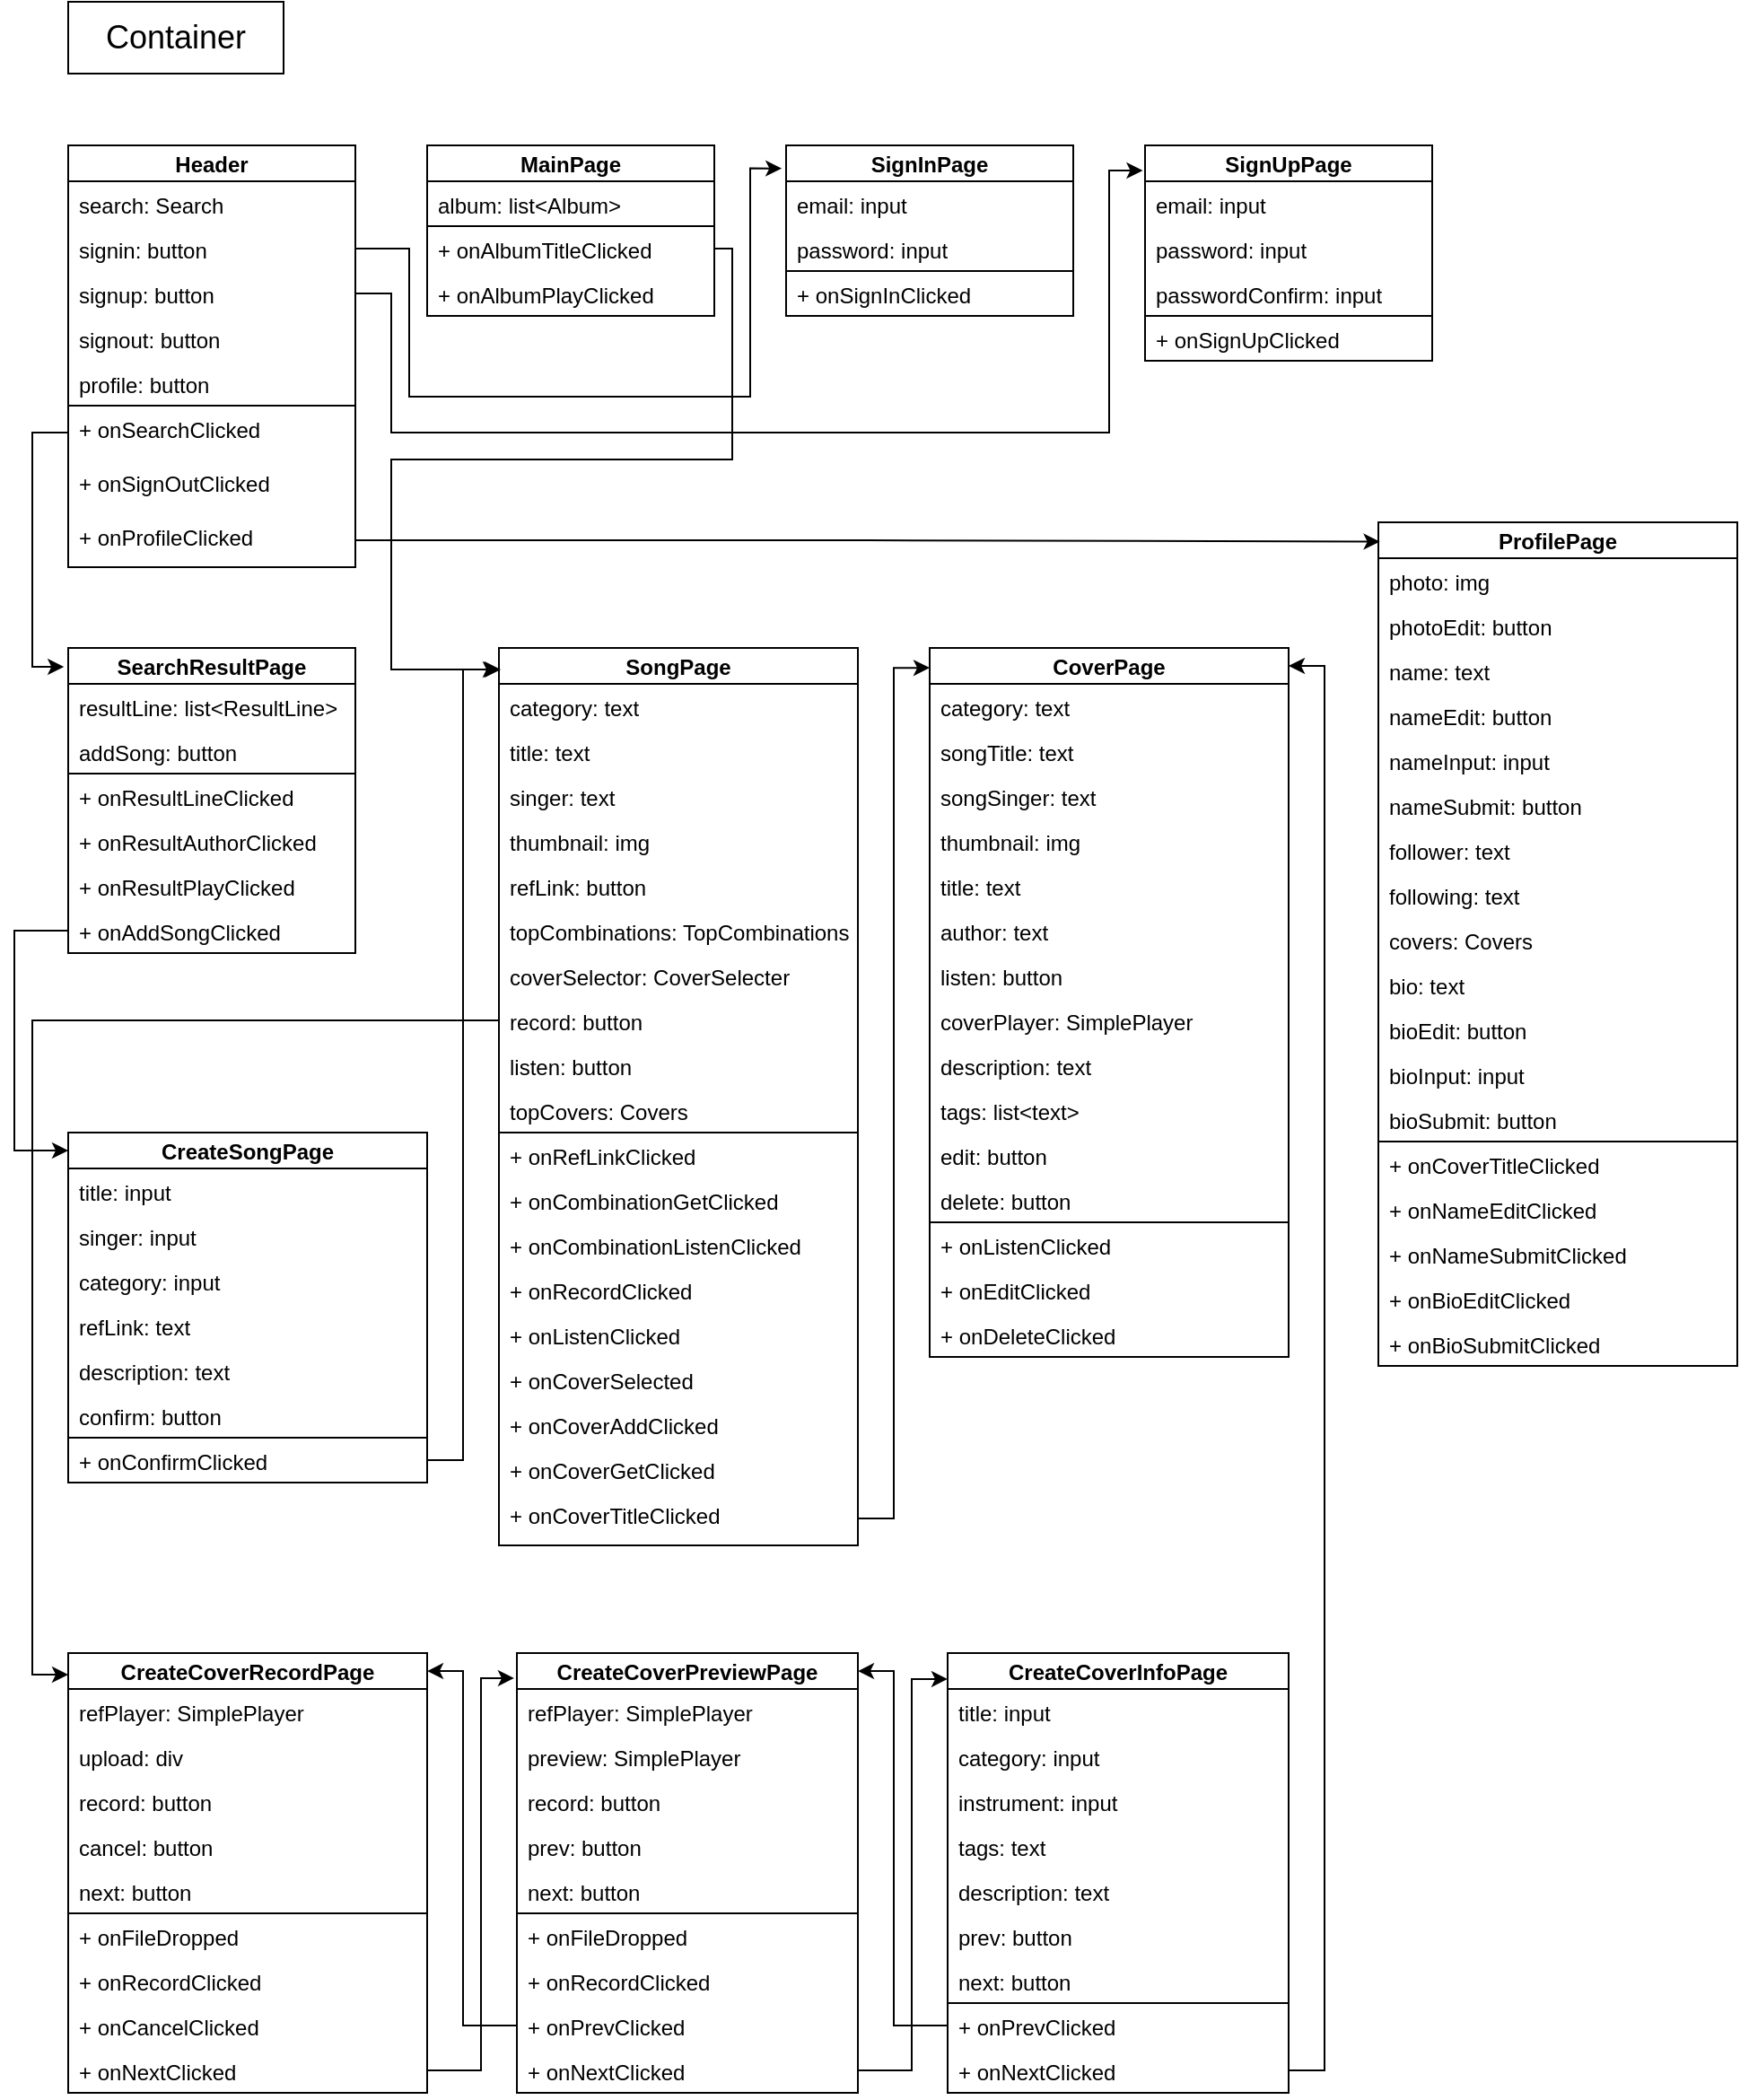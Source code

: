 <mxfile>
    <diagram id="yxfAynj5KHn1HwAmodsz" name="Page-1">
        <mxGraphModel dx="2092" dy="790" grid="1" gridSize="10" guides="1" tooltips="1" connect="1" arrows="1" fold="1" page="1" pageScale="1" pageWidth="827" pageHeight="1169" math="0" shadow="0">
            <root>
                <mxCell id="0"/>
                <mxCell id="1" parent="0"/>
                <mxCell id="2" value="&lt;font style=&quot;font-size: 18px&quot;&gt;Container&lt;/font&gt;" style="whiteSpace=wrap;html=1;" parent="1" vertex="1">
                    <mxGeometry x="-1040" y="40" width="120" height="40" as="geometry"/>
                </mxCell>
                <mxCell id="51" value="MainPage" style="swimlane;startSize=20;" parent="1" vertex="1">
                    <mxGeometry x="-840" y="120" width="160" height="95" as="geometry">
                        <mxRectangle x="-800" y="120" width="130" height="23" as="alternateBounds"/>
                    </mxGeometry>
                </mxCell>
                <mxCell id="52" value="" style="swimlane;fontStyle=0;childLayout=stackLayout;horizontal=1;startSize=0;horizontalStack=0;resizeParent=1;resizeParentMax=0;resizeLast=0;collapsible=1;marginBottom=0;" parent="51" vertex="1">
                    <mxGeometry y="20" width="160" height="25" as="geometry">
                        <mxRectangle y="20" width="40" height="26" as="alternateBounds"/>
                    </mxGeometry>
                </mxCell>
                <mxCell id="57" value="album: list&lt;Album&gt;" style="text;strokeColor=none;fillColor=none;align=left;verticalAlign=top;spacingLeft=4;spacingRight=4;overflow=hidden;rotatable=0;points=[[0,0.5],[1,0.5]];portConstraint=eastwest;" parent="52" vertex="1">
                    <mxGeometry width="160" height="25" as="geometry"/>
                </mxCell>
                <mxCell id="62" value="" style="swimlane;fontStyle=0;childLayout=stackLayout;horizontal=1;startSize=0;horizontalStack=0;resizeParent=1;resizeParentMax=0;resizeLast=0;collapsible=1;marginBottom=0;" parent="51" vertex="1">
                    <mxGeometry y="45" width="160" height="50" as="geometry">
                        <mxRectangle y="20" width="40" height="26" as="alternateBounds"/>
                    </mxGeometry>
                </mxCell>
                <mxCell id="64" value="+ onAlbumTitleClicked" style="text;strokeColor=none;fillColor=none;align=left;verticalAlign=top;spacingLeft=4;spacingRight=4;overflow=hidden;rotatable=0;points=[[0,0.5],[1,0.5]];portConstraint=eastwest;" parent="62" vertex="1">
                    <mxGeometry width="160" height="25" as="geometry"/>
                </mxCell>
                <mxCell id="136" value="+ onAlbumPlayClicked" style="text;strokeColor=none;fillColor=none;align=left;verticalAlign=top;spacingLeft=4;spacingRight=4;overflow=hidden;rotatable=0;points=[[0,0.5],[1,0.5]];portConstraint=eastwest;" parent="62" vertex="1">
                    <mxGeometry y="25" width="160" height="25" as="geometry"/>
                </mxCell>
                <mxCell id="69" value="SearchResultPage" style="swimlane;startSize=20;" parent="1" vertex="1">
                    <mxGeometry x="-1040" y="400" width="160" height="170" as="geometry">
                        <mxRectangle x="-800" y="120" width="130" height="23" as="alternateBounds"/>
                    </mxGeometry>
                </mxCell>
                <mxCell id="70" value="" style="swimlane;fontStyle=0;childLayout=stackLayout;horizontal=1;startSize=0;horizontalStack=0;resizeParent=1;resizeParentMax=0;resizeLast=0;collapsible=1;marginBottom=0;" parent="69" vertex="1">
                    <mxGeometry y="20" width="160" height="50" as="geometry">
                        <mxRectangle y="20" width="40" height="26" as="alternateBounds"/>
                    </mxGeometry>
                </mxCell>
                <mxCell id="71" value="resultLine: list&lt;ResultLine&gt;" style="text;strokeColor=none;fillColor=none;align=left;verticalAlign=top;spacingLeft=4;spacingRight=4;overflow=hidden;rotatable=0;points=[[0,0.5],[1,0.5]];portConstraint=eastwest;" parent="70" vertex="1">
                    <mxGeometry width="160" height="25" as="geometry"/>
                </mxCell>
                <mxCell id="72" value="addSong: button" style="text;strokeColor=none;fillColor=none;align=left;verticalAlign=top;spacingLeft=4;spacingRight=4;overflow=hidden;rotatable=0;points=[[0,0.5],[1,0.5]];portConstraint=eastwest;" parent="70" vertex="1">
                    <mxGeometry y="25" width="160" height="25" as="geometry"/>
                </mxCell>
                <mxCell id="75" value="" style="swimlane;fontStyle=0;childLayout=stackLayout;horizontal=1;startSize=0;horizontalStack=0;resizeParent=1;resizeParentMax=0;resizeLast=0;collapsible=1;marginBottom=0;" parent="69" vertex="1">
                    <mxGeometry y="70" width="160" height="100" as="geometry">
                        <mxRectangle y="20" width="40" height="26" as="alternateBounds"/>
                    </mxGeometry>
                </mxCell>
                <mxCell id="76" value="+ onResultLineClicked" style="text;strokeColor=none;fillColor=none;align=left;verticalAlign=top;spacingLeft=4;spacingRight=4;overflow=hidden;rotatable=0;points=[[0,0.5],[1,0.5]];portConstraint=eastwest;" parent="75" vertex="1">
                    <mxGeometry width="160" height="25" as="geometry"/>
                </mxCell>
                <mxCell id="77" value="+ onResultAuthorClicked" style="text;strokeColor=none;fillColor=none;align=left;verticalAlign=top;spacingLeft=4;spacingRight=4;overflow=hidden;rotatable=0;points=[[0,0.5],[1,0.5]];portConstraint=eastwest;" parent="75" vertex="1">
                    <mxGeometry y="25" width="160" height="25" as="geometry"/>
                </mxCell>
                <mxCell id="98" value="+ onResultPlayClicked" style="text;strokeColor=none;fillColor=none;align=left;verticalAlign=top;spacingLeft=4;spacingRight=4;overflow=hidden;rotatable=0;points=[[0,0.5],[1,0.5]];portConstraint=eastwest;" parent="75" vertex="1">
                    <mxGeometry y="50" width="160" height="25" as="geometry"/>
                </mxCell>
                <mxCell id="99" value="+ onAddSongClicked" style="text;strokeColor=none;fillColor=none;align=left;verticalAlign=top;spacingLeft=4;spacingRight=4;overflow=hidden;rotatable=0;points=[[0,0.5],[1,0.5]];portConstraint=eastwest;" parent="75" vertex="1">
                    <mxGeometry y="75" width="160" height="25" as="geometry"/>
                </mxCell>
                <mxCell id="103" value="SignInPage" style="swimlane;startSize=20;" parent="1" vertex="1">
                    <mxGeometry x="-640" y="120" width="160" height="95" as="geometry">
                        <mxRectangle x="-800" y="120" width="130" height="23" as="alternateBounds"/>
                    </mxGeometry>
                </mxCell>
                <mxCell id="104" value="" style="swimlane;fontStyle=0;childLayout=stackLayout;horizontal=1;startSize=0;horizontalStack=0;resizeParent=1;resizeParentMax=0;resizeLast=0;collapsible=1;marginBottom=0;" parent="103" vertex="1">
                    <mxGeometry y="20" width="160" height="50" as="geometry">
                        <mxRectangle y="20" width="40" height="26" as="alternateBounds"/>
                    </mxGeometry>
                </mxCell>
                <mxCell id="105" value="email: input" style="text;strokeColor=none;fillColor=none;align=left;verticalAlign=top;spacingLeft=4;spacingRight=4;overflow=hidden;rotatable=0;points=[[0,0.5],[1,0.5]];portConstraint=eastwest;" parent="104" vertex="1">
                    <mxGeometry width="160" height="25" as="geometry"/>
                </mxCell>
                <mxCell id="106" value="password: input" style="text;strokeColor=none;fillColor=none;align=left;verticalAlign=top;spacingLeft=4;spacingRight=4;overflow=hidden;rotatable=0;points=[[0,0.5],[1,0.5]];portConstraint=eastwest;" parent="104" vertex="1">
                    <mxGeometry y="25" width="160" height="25" as="geometry"/>
                </mxCell>
                <mxCell id="109" value="" style="swimlane;fontStyle=0;childLayout=stackLayout;horizontal=1;startSize=0;horizontalStack=0;resizeParent=1;resizeParentMax=0;resizeLast=0;collapsible=1;marginBottom=0;" parent="103" vertex="1">
                    <mxGeometry y="70" width="160" height="25" as="geometry">
                        <mxRectangle y="20" width="40" height="26" as="alternateBounds"/>
                    </mxGeometry>
                </mxCell>
                <mxCell id="110" value="+ onSignInClicked" style="text;strokeColor=none;fillColor=none;align=left;verticalAlign=top;spacingLeft=4;spacingRight=4;overflow=hidden;rotatable=0;points=[[0,0.5],[1,0.5]];portConstraint=eastwest;" parent="109" vertex="1">
                    <mxGeometry width="160" height="25" as="geometry"/>
                </mxCell>
                <mxCell id="113" value="SignUpPage" style="swimlane;startSize=20;" parent="1" vertex="1">
                    <mxGeometry x="-440" y="120" width="160" height="120" as="geometry">
                        <mxRectangle x="-800" y="120" width="130" height="23" as="alternateBounds"/>
                    </mxGeometry>
                </mxCell>
                <mxCell id="114" value="" style="swimlane;fontStyle=0;childLayout=stackLayout;horizontal=1;startSize=0;horizontalStack=0;resizeParent=1;resizeParentMax=0;resizeLast=0;collapsible=1;marginBottom=0;" parent="113" vertex="1">
                    <mxGeometry y="20" width="160" height="75" as="geometry">
                        <mxRectangle y="20" width="40" height="26" as="alternateBounds"/>
                    </mxGeometry>
                </mxCell>
                <mxCell id="115" value="email: input" style="text;strokeColor=none;fillColor=none;align=left;verticalAlign=top;spacingLeft=4;spacingRight=4;overflow=hidden;rotatable=0;points=[[0,0.5],[1,0.5]];portConstraint=eastwest;" parent="114" vertex="1">
                    <mxGeometry width="160" height="25" as="geometry"/>
                </mxCell>
                <mxCell id="116" value="password: input" style="text;strokeColor=none;fillColor=none;align=left;verticalAlign=top;spacingLeft=4;spacingRight=4;overflow=hidden;rotatable=0;points=[[0,0.5],[1,0.5]];portConstraint=eastwest;" parent="114" vertex="1">
                    <mxGeometry y="25" width="160" height="25" as="geometry"/>
                </mxCell>
                <mxCell id="126" value="passwordConfirm: input" style="text;strokeColor=none;fillColor=none;align=left;verticalAlign=top;spacingLeft=4;spacingRight=4;overflow=hidden;rotatable=0;points=[[0,0.5],[1,0.5]];portConstraint=eastwest;" parent="114" vertex="1">
                    <mxGeometry y="50" width="160" height="25" as="geometry"/>
                </mxCell>
                <mxCell id="117" value="" style="swimlane;fontStyle=0;childLayout=stackLayout;horizontal=1;startSize=0;horizontalStack=0;resizeParent=1;resizeParentMax=0;resizeLast=0;collapsible=1;marginBottom=0;" parent="113" vertex="1">
                    <mxGeometry y="95" width="160" height="25" as="geometry">
                        <mxRectangle y="20" width="40" height="26" as="alternateBounds"/>
                    </mxGeometry>
                </mxCell>
                <mxCell id="118" value="+ onSignUpClicked" style="text;strokeColor=none;fillColor=none;align=left;verticalAlign=top;spacingLeft=4;spacingRight=4;overflow=hidden;rotatable=0;points=[[0,0.5],[1,0.5]];portConstraint=eastwest;" parent="117" vertex="1">
                    <mxGeometry width="160" height="25" as="geometry"/>
                </mxCell>
                <mxCell id="153" value="SongPage" style="swimlane;startSize=20;" parent="1" vertex="1">
                    <mxGeometry x="-800" y="400" width="200" height="500" as="geometry">
                        <mxRectangle x="-800" y="120" width="130" height="23" as="alternateBounds"/>
                    </mxGeometry>
                </mxCell>
                <mxCell id="154" value="" style="swimlane;fontStyle=0;childLayout=stackLayout;horizontal=1;startSize=0;horizontalStack=0;resizeParent=1;resizeParentMax=0;resizeLast=0;collapsible=1;marginBottom=0;" parent="153" vertex="1">
                    <mxGeometry y="20" width="200" height="250" as="geometry">
                        <mxRectangle y="20" width="40" height="26" as="alternateBounds"/>
                    </mxGeometry>
                </mxCell>
                <mxCell id="155" value="category: text" style="text;strokeColor=none;fillColor=none;align=left;verticalAlign=top;spacingLeft=4;spacingRight=4;overflow=hidden;rotatable=0;points=[[0,0.5],[1,0.5]];portConstraint=eastwest;" parent="154" vertex="1">
                    <mxGeometry width="200" height="25" as="geometry"/>
                </mxCell>
                <mxCell id="156" value="title: text" style="text;strokeColor=none;fillColor=none;align=left;verticalAlign=top;spacingLeft=4;spacingRight=4;overflow=hidden;rotatable=0;points=[[0,0.5],[1,0.5]];portConstraint=eastwest;" parent="154" vertex="1">
                    <mxGeometry y="25" width="200" height="25" as="geometry"/>
                </mxCell>
                <mxCell id="162" value="singer: text" style="text;strokeColor=none;fillColor=none;align=left;verticalAlign=top;spacingLeft=4;spacingRight=4;overflow=hidden;rotatable=0;points=[[0,0.5],[1,0.5]];portConstraint=eastwest;" parent="154" vertex="1">
                    <mxGeometry y="50" width="200" height="25" as="geometry"/>
                </mxCell>
                <mxCell id="164" value="thumbnail: img" style="text;strokeColor=none;fillColor=none;align=left;verticalAlign=top;spacingLeft=4;spacingRight=4;overflow=hidden;rotatable=0;points=[[0,0.5],[1,0.5]];portConstraint=eastwest;" parent="154" vertex="1">
                    <mxGeometry y="75" width="200" height="25" as="geometry"/>
                </mxCell>
                <mxCell id="165" value="refLink: button" style="text;strokeColor=none;fillColor=none;align=left;verticalAlign=top;spacingLeft=4;spacingRight=4;overflow=hidden;rotatable=0;points=[[0,0.5],[1,0.5]];portConstraint=eastwest;" parent="154" vertex="1">
                    <mxGeometry y="100" width="200" height="25" as="geometry"/>
                </mxCell>
                <mxCell id="166" value="topCombinations: TopCombinations" style="text;strokeColor=none;fillColor=none;align=left;verticalAlign=top;spacingLeft=4;spacingRight=4;overflow=hidden;rotatable=0;points=[[0,0.5],[1,0.5]];portConstraint=eastwest;" parent="154" vertex="1">
                    <mxGeometry y="125" width="200" height="25" as="geometry"/>
                </mxCell>
                <mxCell id="168" value="coverSelector: CoverSelecter" style="text;strokeColor=none;fillColor=none;align=left;verticalAlign=top;spacingLeft=4;spacingRight=4;overflow=hidden;rotatable=0;points=[[0,0.5],[1,0.5]];portConstraint=eastwest;" parent="154" vertex="1">
                    <mxGeometry y="150" width="200" height="25" as="geometry"/>
                </mxCell>
                <mxCell id="170" value="record: button" style="text;strokeColor=none;fillColor=none;align=left;verticalAlign=top;spacingLeft=4;spacingRight=4;overflow=hidden;rotatable=0;points=[[0,0.5],[1,0.5]];portConstraint=eastwest;" parent="154" vertex="1">
                    <mxGeometry y="175" width="200" height="25" as="geometry"/>
                </mxCell>
                <mxCell id="171" value="listen: button" style="text;strokeColor=none;fillColor=none;align=left;verticalAlign=top;spacingLeft=4;spacingRight=4;overflow=hidden;rotatable=0;points=[[0,0.5],[1,0.5]];portConstraint=eastwest;" parent="154" vertex="1">
                    <mxGeometry y="200" width="200" height="25" as="geometry"/>
                </mxCell>
                <mxCell id="205" value="topCovers: Covers" style="text;strokeColor=none;fillColor=none;align=left;verticalAlign=top;spacingLeft=4;spacingRight=4;overflow=hidden;rotatable=0;points=[[0,0.5],[1,0.5]];portConstraint=eastwest;" parent="154" vertex="1">
                    <mxGeometry y="225" width="200" height="25" as="geometry"/>
                </mxCell>
                <mxCell id="157" value="" style="swimlane;fontStyle=0;childLayout=stackLayout;horizontal=1;startSize=0;horizontalStack=0;resizeParent=1;resizeParentMax=0;resizeLast=0;collapsible=1;marginBottom=0;" parent="153" vertex="1">
                    <mxGeometry y="270" width="200" height="230" as="geometry">
                        <mxRectangle y="20" width="40" height="26" as="alternateBounds"/>
                    </mxGeometry>
                </mxCell>
                <mxCell id="232" value="+ onRefLinkClicked" style="text;strokeColor=none;fillColor=none;align=left;verticalAlign=top;spacingLeft=4;spacingRight=4;overflow=hidden;rotatable=0;points=[[0,0.5],[1,0.5]];portConstraint=eastwest;" parent="157" vertex="1">
                    <mxGeometry width="200" height="25" as="geometry"/>
                </mxCell>
                <mxCell id="158" value="+ onCombinationGetClicked" style="text;strokeColor=none;fillColor=none;align=left;verticalAlign=top;spacingLeft=4;spacingRight=4;overflow=hidden;rotatable=0;points=[[0,0.5],[1,0.5]];portConstraint=eastwest;" parent="157" vertex="1">
                    <mxGeometry y="25" width="200" height="25" as="geometry"/>
                </mxCell>
                <mxCell id="159" value="+ onCombinationListenClicked" style="text;strokeColor=none;fillColor=none;align=left;verticalAlign=top;spacingLeft=4;spacingRight=4;overflow=hidden;rotatable=0;points=[[0,0.5],[1,0.5]];portConstraint=eastwest;" parent="157" vertex="1">
                    <mxGeometry y="50" width="200" height="25" as="geometry"/>
                </mxCell>
                <mxCell id="234" value="+ onRecordClicked" style="text;strokeColor=none;fillColor=none;align=left;verticalAlign=top;spacingLeft=4;spacingRight=4;overflow=hidden;rotatable=0;points=[[0,0.5],[1,0.5]];portConstraint=eastwest;" parent="157" vertex="1">
                    <mxGeometry y="75" width="200" height="25" as="geometry"/>
                </mxCell>
                <mxCell id="235" value="+ onListenClicked" style="text;strokeColor=none;fillColor=none;align=left;verticalAlign=top;spacingLeft=4;spacingRight=4;overflow=hidden;rotatable=0;points=[[0,0.5],[1,0.5]];portConstraint=eastwest;" parent="157" vertex="1">
                    <mxGeometry y="100" width="200" height="25" as="geometry"/>
                </mxCell>
                <mxCell id="160" value="+ onCoverSelected" style="text;strokeColor=none;fillColor=none;align=left;verticalAlign=top;spacingLeft=4;spacingRight=4;overflow=hidden;rotatable=0;points=[[0,0.5],[1,0.5]];portConstraint=eastwest;" parent="157" vertex="1">
                    <mxGeometry y="125" width="200" height="25" as="geometry"/>
                </mxCell>
                <mxCell id="161" value="+ onCoverAddClicked" style="text;strokeColor=none;fillColor=none;align=left;verticalAlign=top;spacingLeft=4;spacingRight=4;overflow=hidden;rotatable=0;points=[[0,0.5],[1,0.5]];portConstraint=eastwest;" parent="157" vertex="1">
                    <mxGeometry y="150" width="200" height="25" as="geometry"/>
                </mxCell>
                <mxCell id="231" value="+ onCoverGetClicked" style="text;strokeColor=none;fillColor=none;align=left;verticalAlign=top;spacingLeft=4;spacingRight=4;overflow=hidden;rotatable=0;points=[[0,0.5],[1,0.5]];portConstraint=eastwest;" parent="157" vertex="1">
                    <mxGeometry y="175" width="200" height="25" as="geometry"/>
                </mxCell>
                <mxCell id="236" value="+ onCoverTitleClicked" style="text;strokeColor=none;fillColor=none;align=left;verticalAlign=top;spacingLeft=4;spacingRight=4;overflow=hidden;rotatable=0;points=[[0,0.5],[1,0.5]];portConstraint=eastwest;" parent="157" vertex="1">
                    <mxGeometry y="200" width="200" height="30" as="geometry"/>
                </mxCell>
                <mxCell id="237" value="CoverPage" style="swimlane;startSize=20;" parent="1" vertex="1">
                    <mxGeometry x="-560" y="400" width="200" height="395" as="geometry">
                        <mxRectangle x="-800" y="120" width="130" height="23" as="alternateBounds"/>
                    </mxGeometry>
                </mxCell>
                <mxCell id="238" value="" style="swimlane;fontStyle=0;childLayout=stackLayout;horizontal=1;startSize=0;horizontalStack=0;resizeParent=1;resizeParentMax=0;resizeLast=0;collapsible=1;marginBottom=0;" parent="237" vertex="1">
                    <mxGeometry y="20" width="200" height="300" as="geometry">
                        <mxRectangle y="20" width="40" height="26" as="alternateBounds"/>
                    </mxGeometry>
                </mxCell>
                <mxCell id="239" value="category: text" style="text;strokeColor=none;fillColor=none;align=left;verticalAlign=top;spacingLeft=4;spacingRight=4;overflow=hidden;rotatable=0;points=[[0,0.5],[1,0.5]];portConstraint=eastwest;" parent="238" vertex="1">
                    <mxGeometry width="200" height="25" as="geometry"/>
                </mxCell>
                <mxCell id="240" value="songTitle: text" style="text;strokeColor=none;fillColor=none;align=left;verticalAlign=top;spacingLeft=4;spacingRight=4;overflow=hidden;rotatable=0;points=[[0,0.5],[1,0.5]];portConstraint=eastwest;" parent="238" vertex="1">
                    <mxGeometry y="25" width="200" height="25" as="geometry"/>
                </mxCell>
                <mxCell id="241" value="songSinger: text" style="text;strokeColor=none;fillColor=none;align=left;verticalAlign=top;spacingLeft=4;spacingRight=4;overflow=hidden;rotatable=0;points=[[0,0.5],[1,0.5]];portConstraint=eastwest;" parent="238" vertex="1">
                    <mxGeometry y="50" width="200" height="25" as="geometry"/>
                </mxCell>
                <mxCell id="242" value="thumbnail: img" style="text;strokeColor=none;fillColor=none;align=left;verticalAlign=top;spacingLeft=4;spacingRight=4;overflow=hidden;rotatable=0;points=[[0,0.5],[1,0.5]];portConstraint=eastwest;" parent="238" vertex="1">
                    <mxGeometry y="75" width="200" height="25" as="geometry"/>
                </mxCell>
                <mxCell id="243" value="title: text" style="text;strokeColor=none;fillColor=none;align=left;verticalAlign=top;spacingLeft=4;spacingRight=4;overflow=hidden;rotatable=0;points=[[0,0.5],[1,0.5]];portConstraint=eastwest;" parent="238" vertex="1">
                    <mxGeometry y="100" width="200" height="25" as="geometry"/>
                </mxCell>
                <mxCell id="244" value="author: text" style="text;strokeColor=none;fillColor=none;align=left;verticalAlign=top;spacingLeft=4;spacingRight=4;overflow=hidden;rotatable=0;points=[[0,0.5],[1,0.5]];portConstraint=eastwest;" parent="238" vertex="1">
                    <mxGeometry y="125" width="200" height="25" as="geometry"/>
                </mxCell>
                <mxCell id="245" value="listen: button" style="text;strokeColor=none;fillColor=none;align=left;verticalAlign=top;spacingLeft=4;spacingRight=4;overflow=hidden;rotatable=0;points=[[0,0.5],[1,0.5]];portConstraint=eastwest;" parent="238" vertex="1">
                    <mxGeometry y="150" width="200" height="25" as="geometry"/>
                </mxCell>
                <mxCell id="246" value="coverPlayer: SimplePlayer" style="text;strokeColor=none;fillColor=none;align=left;verticalAlign=top;spacingLeft=4;spacingRight=4;overflow=hidden;rotatable=0;points=[[0,0.5],[1,0.5]];portConstraint=eastwest;" parent="238" vertex="1">
                    <mxGeometry y="175" width="200" height="25" as="geometry"/>
                </mxCell>
                <mxCell id="247" value="description: text" style="text;strokeColor=none;fillColor=none;align=left;verticalAlign=top;spacingLeft=4;spacingRight=4;overflow=hidden;rotatable=0;points=[[0,0.5],[1,0.5]];portConstraint=eastwest;" parent="238" vertex="1">
                    <mxGeometry y="200" width="200" height="25" as="geometry"/>
                </mxCell>
                <mxCell id="248" value="tags: list&lt;text&gt;" style="text;strokeColor=none;fillColor=none;align=left;verticalAlign=top;spacingLeft=4;spacingRight=4;overflow=hidden;rotatable=0;points=[[0,0.5],[1,0.5]];portConstraint=eastwest;" parent="238" vertex="1">
                    <mxGeometry y="225" width="200" height="25" as="geometry"/>
                </mxCell>
                <mxCell id="259" value="edit: button" style="text;strokeColor=none;fillColor=none;align=left;verticalAlign=top;spacingLeft=4;spacingRight=4;overflow=hidden;rotatable=0;points=[[0,0.5],[1,0.5]];portConstraint=eastwest;" parent="238" vertex="1">
                    <mxGeometry y="250" width="200" height="25" as="geometry"/>
                </mxCell>
                <mxCell id="260" value="delete: button" style="text;strokeColor=none;fillColor=none;align=left;verticalAlign=top;spacingLeft=4;spacingRight=4;overflow=hidden;rotatable=0;points=[[0,0.5],[1,0.5]];portConstraint=eastwest;" parent="238" vertex="1">
                    <mxGeometry y="275" width="200" height="25" as="geometry"/>
                </mxCell>
                <mxCell id="249" value="" style="swimlane;fontStyle=0;childLayout=stackLayout;horizontal=1;startSize=0;horizontalStack=0;resizeParent=1;resizeParentMax=0;resizeLast=0;collapsible=1;marginBottom=0;" parent="237" vertex="1">
                    <mxGeometry y="320" width="200" height="75" as="geometry">
                        <mxRectangle y="20" width="40" height="26" as="alternateBounds"/>
                    </mxGeometry>
                </mxCell>
                <mxCell id="250" value="+ onListenClicked" style="text;strokeColor=none;fillColor=none;align=left;verticalAlign=top;spacingLeft=4;spacingRight=4;overflow=hidden;rotatable=0;points=[[0,0.5],[1,0.5]];portConstraint=eastwest;" parent="249" vertex="1">
                    <mxGeometry width="200" height="25" as="geometry"/>
                </mxCell>
                <mxCell id="252" value="+ onEditClicked" style="text;strokeColor=none;fillColor=none;align=left;verticalAlign=top;spacingLeft=4;spacingRight=4;overflow=hidden;rotatable=0;points=[[0,0.5],[1,0.5]];portConstraint=eastwest;" parent="249" vertex="1">
                    <mxGeometry y="25" width="200" height="25" as="geometry"/>
                </mxCell>
                <mxCell id="253" value="+ onDeleteClicked" style="text;strokeColor=none;fillColor=none;align=left;verticalAlign=top;spacingLeft=4;spacingRight=4;overflow=hidden;rotatable=0;points=[[0,0.5],[1,0.5]];portConstraint=eastwest;" parent="249" vertex="1">
                    <mxGeometry y="50" width="200" height="25" as="geometry"/>
                </mxCell>
                <mxCell id="275" style="edgeStyle=orthogonalEdgeStyle;rounded=0;orthogonalLoop=1;jettySize=auto;html=1;entryX=0;entryY=0.028;entryDx=0;entryDy=0;entryPerimeter=0;" parent="1" source="236" target="237" edge="1">
                    <mxGeometry relative="1" as="geometry"/>
                </mxCell>
                <mxCell id="276" value="CreateCoverRecordPage" style="swimlane;startSize=20;" parent="1" vertex="1">
                    <mxGeometry x="-1040" y="960" width="200" height="245" as="geometry">
                        <mxRectangle x="-800" y="120" width="130" height="23" as="alternateBounds"/>
                    </mxGeometry>
                </mxCell>
                <mxCell id="277" value="" style="swimlane;fontStyle=0;childLayout=stackLayout;horizontal=1;startSize=0;horizontalStack=0;resizeParent=1;resizeParentMax=0;resizeLast=0;collapsible=1;marginBottom=0;" parent="276" vertex="1">
                    <mxGeometry y="20" width="200" height="125" as="geometry">
                        <mxRectangle y="20" width="40" height="26" as="alternateBounds"/>
                    </mxGeometry>
                </mxCell>
                <mxCell id="278" value="refPlayer: SimplePlayer" style="text;strokeColor=none;fillColor=none;align=left;verticalAlign=top;spacingLeft=4;spacingRight=4;overflow=hidden;rotatable=0;points=[[0,0.5],[1,0.5]];portConstraint=eastwest;" parent="277" vertex="1">
                    <mxGeometry width="200" height="25" as="geometry"/>
                </mxCell>
                <mxCell id="279" value="upload: div" style="text;strokeColor=none;fillColor=none;align=left;verticalAlign=top;spacingLeft=4;spacingRight=4;overflow=hidden;rotatable=0;points=[[0,0.5],[1,0.5]];portConstraint=eastwest;" parent="277" vertex="1">
                    <mxGeometry y="25" width="200" height="25" as="geometry"/>
                </mxCell>
                <mxCell id="280" value="record: button" style="text;strokeColor=none;fillColor=none;align=left;verticalAlign=top;spacingLeft=4;spacingRight=4;overflow=hidden;rotatable=0;points=[[0,0.5],[1,0.5]];portConstraint=eastwest;" parent="277" vertex="1">
                    <mxGeometry y="50" width="200" height="25" as="geometry"/>
                </mxCell>
                <mxCell id="409" value="cancel: button" style="text;strokeColor=none;fillColor=none;align=left;verticalAlign=top;spacingLeft=4;spacingRight=4;overflow=hidden;rotatable=0;points=[[0,0.5],[1,0.5]];portConstraint=eastwest;" parent="277" vertex="1">
                    <mxGeometry y="75" width="200" height="25" as="geometry"/>
                </mxCell>
                <mxCell id="281" value="next: button" style="text;strokeColor=none;fillColor=none;align=left;verticalAlign=top;spacingLeft=4;spacingRight=4;overflow=hidden;rotatable=0;points=[[0,0.5],[1,0.5]];portConstraint=eastwest;" parent="277" vertex="1">
                    <mxGeometry y="100" width="200" height="25" as="geometry"/>
                </mxCell>
                <mxCell id="290" value="" style="swimlane;fontStyle=0;childLayout=stackLayout;horizontal=1;startSize=0;horizontalStack=0;resizeParent=1;resizeParentMax=0;resizeLast=0;collapsible=1;marginBottom=0;" parent="276" vertex="1">
                    <mxGeometry y="145" width="200" height="100" as="geometry">
                        <mxRectangle y="20" width="40" height="26" as="alternateBounds"/>
                    </mxGeometry>
                </mxCell>
                <mxCell id="291" value="+ onFileDropped" style="text;strokeColor=none;fillColor=none;align=left;verticalAlign=top;spacingLeft=4;spacingRight=4;overflow=hidden;rotatable=0;points=[[0,0.5],[1,0.5]];portConstraint=eastwest;" parent="290" vertex="1">
                    <mxGeometry width="200" height="25" as="geometry"/>
                </mxCell>
                <mxCell id="292" value="+ onRecordClicked" style="text;strokeColor=none;fillColor=none;align=left;verticalAlign=top;spacingLeft=4;spacingRight=4;overflow=hidden;rotatable=0;points=[[0,0.5],[1,0.5]];portConstraint=eastwest;" parent="290" vertex="1">
                    <mxGeometry y="25" width="200" height="25" as="geometry"/>
                </mxCell>
                <mxCell id="293" value="+ onCancelClicked" style="text;strokeColor=none;fillColor=none;align=left;verticalAlign=top;spacingLeft=4;spacingRight=4;overflow=hidden;rotatable=0;points=[[0,0.5],[1,0.5]];portConstraint=eastwest;" parent="290" vertex="1">
                    <mxGeometry y="50" width="200" height="25" as="geometry"/>
                </mxCell>
                <mxCell id="411" value="+ onNextClicked" style="text;strokeColor=none;fillColor=none;align=left;verticalAlign=top;spacingLeft=4;spacingRight=4;overflow=hidden;rotatable=0;points=[[0,0.5],[1,0.5]];portConstraint=eastwest;" parent="290" vertex="1">
                    <mxGeometry y="75" width="200" height="25" as="geometry"/>
                </mxCell>
                <mxCell id="295" value="CreateCoverPreviewPage" style="swimlane;startSize=20;" parent="1" vertex="1">
                    <mxGeometry x="-790" y="960" width="190" height="245" as="geometry">
                        <mxRectangle x="-800" y="120" width="130" height="23" as="alternateBounds"/>
                    </mxGeometry>
                </mxCell>
                <mxCell id="296" value="" style="swimlane;fontStyle=0;childLayout=stackLayout;horizontal=1;startSize=0;horizontalStack=0;resizeParent=1;resizeParentMax=0;resizeLast=0;collapsible=1;marginBottom=0;" parent="295" vertex="1">
                    <mxGeometry y="20" width="190" height="225" as="geometry">
                        <mxRectangle y="20" width="40" height="26" as="alternateBounds"/>
                    </mxGeometry>
                </mxCell>
                <mxCell id="297" value="refPlayer: SimplePlayer" style="text;strokeColor=none;fillColor=none;align=left;verticalAlign=top;spacingLeft=4;spacingRight=4;overflow=hidden;rotatable=0;points=[[0,0.5],[1,0.5]];portConstraint=eastwest;" parent="296" vertex="1">
                    <mxGeometry width="190" height="25" as="geometry"/>
                </mxCell>
                <mxCell id="298" value="preview: SimplePlayer" style="text;strokeColor=none;fillColor=none;align=left;verticalAlign=top;spacingLeft=4;spacingRight=4;overflow=hidden;rotatable=0;points=[[0,0.5],[1,0.5]];portConstraint=eastwest;" parent="296" vertex="1">
                    <mxGeometry y="25" width="190" height="25" as="geometry"/>
                </mxCell>
                <mxCell id="299" value="record: button" style="text;strokeColor=none;fillColor=none;align=left;verticalAlign=top;spacingLeft=4;spacingRight=4;overflow=hidden;rotatable=0;points=[[0,0.5],[1,0.5]];portConstraint=eastwest;" parent="296" vertex="1">
                    <mxGeometry y="50" width="190" height="25" as="geometry"/>
                </mxCell>
                <mxCell id="412" value="prev: button" style="text;strokeColor=none;fillColor=none;align=left;verticalAlign=top;spacingLeft=4;spacingRight=4;overflow=hidden;rotatable=0;points=[[0,0.5],[1,0.5]];portConstraint=eastwest;" parent="296" vertex="1">
                    <mxGeometry y="75" width="190" height="25" as="geometry"/>
                </mxCell>
                <mxCell id="300" value="next: button" style="text;strokeColor=none;fillColor=none;align=left;verticalAlign=top;spacingLeft=4;spacingRight=4;overflow=hidden;rotatable=0;points=[[0,0.5],[1,0.5]];portConstraint=eastwest;" parent="296" vertex="1">
                    <mxGeometry y="100" width="190" height="25" as="geometry"/>
                </mxCell>
                <mxCell id="301" value="" style="swimlane;fontStyle=0;childLayout=stackLayout;horizontal=1;startSize=0;horizontalStack=0;resizeParent=1;resizeParentMax=0;resizeLast=0;collapsible=1;marginBottom=0;" parent="296" vertex="1">
                    <mxGeometry y="125" width="190" height="100" as="geometry">
                        <mxRectangle y="20" width="40" height="26" as="alternateBounds"/>
                    </mxGeometry>
                </mxCell>
                <mxCell id="302" value="+ onFileDropped" style="text;strokeColor=none;fillColor=none;align=left;verticalAlign=top;spacingLeft=4;spacingRight=4;overflow=hidden;rotatable=0;points=[[0,0.5],[1,0.5]];portConstraint=eastwest;" parent="301" vertex="1">
                    <mxGeometry width="190" height="25" as="geometry"/>
                </mxCell>
                <mxCell id="303" value="+ onRecordClicked" style="text;strokeColor=none;fillColor=none;align=left;verticalAlign=top;spacingLeft=4;spacingRight=4;overflow=hidden;rotatable=0;points=[[0,0.5],[1,0.5]];portConstraint=eastwest;" parent="301" vertex="1">
                    <mxGeometry y="25" width="190" height="25" as="geometry"/>
                </mxCell>
                <mxCell id="304" value="+ onPrevClicked" style="text;strokeColor=none;fillColor=none;align=left;verticalAlign=top;spacingLeft=4;spacingRight=4;overflow=hidden;rotatable=0;points=[[0,0.5],[1,0.5]];portConstraint=eastwest;" parent="301" vertex="1">
                    <mxGeometry y="50" width="190" height="25" as="geometry"/>
                </mxCell>
                <mxCell id="414" value="+ onNextClicked" style="text;strokeColor=none;fillColor=none;align=left;verticalAlign=top;spacingLeft=4;spacingRight=4;overflow=hidden;rotatable=0;points=[[0,0.5],[1,0.5]];portConstraint=eastwest;" parent="301" vertex="1">
                    <mxGeometry y="75" width="190" height="25" as="geometry"/>
                </mxCell>
                <mxCell id="305" value="CreateCoverInfoPage" style="swimlane;startSize=20;" parent="1" vertex="1">
                    <mxGeometry x="-550" y="960" width="190" height="245" as="geometry">
                        <mxRectangle x="-800" y="120" width="130" height="23" as="alternateBounds"/>
                    </mxGeometry>
                </mxCell>
                <mxCell id="306" value="" style="swimlane;fontStyle=0;childLayout=stackLayout;horizontal=1;startSize=0;horizontalStack=0;resizeParent=1;resizeParentMax=0;resizeLast=0;collapsible=1;marginBottom=0;" parent="305" vertex="1">
                    <mxGeometry y="20" width="190" height="225" as="geometry">
                        <mxRectangle y="20" width="40" height="26" as="alternateBounds"/>
                    </mxGeometry>
                </mxCell>
                <mxCell id="307" value="title: input" style="text;strokeColor=none;fillColor=none;align=left;verticalAlign=top;spacingLeft=4;spacingRight=4;overflow=hidden;rotatable=0;points=[[0,0.5],[1,0.5]];portConstraint=eastwest;" parent="306" vertex="1">
                    <mxGeometry width="190" height="25" as="geometry"/>
                </mxCell>
                <mxCell id="308" value="category: input" style="text;strokeColor=none;fillColor=none;align=left;verticalAlign=top;spacingLeft=4;spacingRight=4;overflow=hidden;rotatable=0;points=[[0,0.5],[1,0.5]];portConstraint=eastwest;" parent="306" vertex="1">
                    <mxGeometry y="25" width="190" height="25" as="geometry"/>
                </mxCell>
                <mxCell id="309" value="instrument: input" style="text;strokeColor=none;fillColor=none;align=left;verticalAlign=top;spacingLeft=4;spacingRight=4;overflow=hidden;rotatable=0;points=[[0,0.5],[1,0.5]];portConstraint=eastwest;" parent="306" vertex="1">
                    <mxGeometry y="50" width="190" height="25" as="geometry"/>
                </mxCell>
                <mxCell id="310" value="tags: text" style="text;strokeColor=none;fillColor=none;align=left;verticalAlign=top;spacingLeft=4;spacingRight=4;overflow=hidden;rotatable=0;points=[[0,0.5],[1,0.5]];portConstraint=eastwest;" parent="306" vertex="1">
                    <mxGeometry y="75" width="190" height="25" as="geometry"/>
                </mxCell>
                <mxCell id="315" value="description: text" style="text;strokeColor=none;fillColor=none;align=left;verticalAlign=top;spacingLeft=4;spacingRight=4;overflow=hidden;rotatable=0;points=[[0,0.5],[1,0.5]];portConstraint=eastwest;" parent="306" vertex="1">
                    <mxGeometry y="100" width="190" height="25" as="geometry"/>
                </mxCell>
                <mxCell id="415" value="prev: button" style="text;strokeColor=none;fillColor=none;align=left;verticalAlign=top;spacingLeft=4;spacingRight=4;overflow=hidden;rotatable=0;points=[[0,0.5],[1,0.5]];portConstraint=eastwest;" parent="306" vertex="1">
                    <mxGeometry y="125" width="190" height="25" as="geometry"/>
                </mxCell>
                <mxCell id="326" value="next: button" style="text;strokeColor=none;fillColor=none;align=left;verticalAlign=top;spacingLeft=4;spacingRight=4;overflow=hidden;rotatable=0;points=[[0,0.5],[1,0.5]];portConstraint=eastwest;" parent="306" vertex="1">
                    <mxGeometry y="150" width="190" height="25" as="geometry"/>
                </mxCell>
                <mxCell id="311" value="" style="swimlane;fontStyle=0;childLayout=stackLayout;horizontal=1;startSize=0;horizontalStack=0;resizeParent=1;resizeParentMax=0;resizeLast=0;collapsible=1;marginBottom=0;" parent="306" vertex="1">
                    <mxGeometry y="175" width="190" height="50" as="geometry">
                        <mxRectangle y="20" width="40" height="26" as="alternateBounds"/>
                    </mxGeometry>
                </mxCell>
                <mxCell id="314" value="+ onPrevClicked" style="text;strokeColor=none;fillColor=none;align=left;verticalAlign=top;spacingLeft=4;spacingRight=4;overflow=hidden;rotatable=0;points=[[0,0.5],[1,0.5]];portConstraint=eastwest;" parent="311" vertex="1">
                    <mxGeometry width="190" height="25" as="geometry"/>
                </mxCell>
                <mxCell id="416" value="+ onNextClicked" style="text;strokeColor=none;fillColor=none;align=left;verticalAlign=top;spacingLeft=4;spacingRight=4;overflow=hidden;rotatable=0;points=[[0,0.5],[1,0.5]];portConstraint=eastwest;" parent="311" vertex="1">
                    <mxGeometry y="25" width="190" height="25" as="geometry"/>
                </mxCell>
                <mxCell id="316" value="CreateSongPage" style="swimlane;startSize=20;" parent="1" vertex="1">
                    <mxGeometry x="-1040" y="670" width="200" height="20" as="geometry">
                        <mxRectangle x="-800" y="120" width="130" height="23" as="alternateBounds"/>
                    </mxGeometry>
                </mxCell>
                <mxCell id="317" value="" style="swimlane;fontStyle=0;childLayout=stackLayout;horizontal=1;startSize=0;horizontalStack=0;resizeParent=1;resizeParentMax=0;resizeLast=0;collapsible=1;marginBottom=0;" parent="316" vertex="1">
                    <mxGeometry y="20" width="200" height="175" as="geometry">
                        <mxRectangle y="20" width="40" height="26" as="alternateBounds"/>
                    </mxGeometry>
                </mxCell>
                <mxCell id="318" value="title: input" style="text;strokeColor=none;fillColor=none;align=left;verticalAlign=top;spacingLeft=4;spacingRight=4;overflow=hidden;rotatable=0;points=[[0,0.5],[1,0.5]];portConstraint=eastwest;" parent="317" vertex="1">
                    <mxGeometry width="200" height="25" as="geometry"/>
                </mxCell>
                <mxCell id="319" value="singer: input" style="text;strokeColor=none;fillColor=none;align=left;verticalAlign=top;spacingLeft=4;spacingRight=4;overflow=hidden;rotatable=0;points=[[0,0.5],[1,0.5]];portConstraint=eastwest;" parent="317" vertex="1">
                    <mxGeometry y="25" width="200" height="25" as="geometry"/>
                </mxCell>
                <mxCell id="320" value="category: input" style="text;strokeColor=none;fillColor=none;align=left;verticalAlign=top;spacingLeft=4;spacingRight=4;overflow=hidden;rotatable=0;points=[[0,0.5],[1,0.5]];portConstraint=eastwest;" parent="317" vertex="1">
                    <mxGeometry y="50" width="200" height="25" as="geometry"/>
                </mxCell>
                <mxCell id="321" value="refLink: text" style="text;strokeColor=none;fillColor=none;align=left;verticalAlign=top;spacingLeft=4;spacingRight=4;overflow=hidden;rotatable=0;points=[[0,0.5],[1,0.5]];portConstraint=eastwest;" parent="317" vertex="1">
                    <mxGeometry y="75" width="200" height="25" as="geometry"/>
                </mxCell>
                <mxCell id="322" value="description: text" style="text;strokeColor=none;fillColor=none;align=left;verticalAlign=top;spacingLeft=4;spacingRight=4;overflow=hidden;rotatable=0;points=[[0,0.5],[1,0.5]];portConstraint=eastwest;" parent="317" vertex="1">
                    <mxGeometry y="100" width="200" height="25" as="geometry"/>
                </mxCell>
                <mxCell id="325" value="confirm: button" style="text;strokeColor=none;fillColor=none;align=left;verticalAlign=top;spacingLeft=4;spacingRight=4;overflow=hidden;rotatable=0;points=[[0,0.5],[1,0.5]];portConstraint=eastwest;" parent="317" vertex="1">
                    <mxGeometry y="125" width="200" height="25" as="geometry"/>
                </mxCell>
                <mxCell id="323" value="" style="swimlane;fontStyle=0;childLayout=stackLayout;horizontal=1;startSize=0;horizontalStack=0;resizeParent=1;resizeParentMax=0;resizeLast=0;collapsible=1;marginBottom=0;" parent="317" vertex="1">
                    <mxGeometry y="150" width="200" height="25" as="geometry">
                        <mxRectangle y="20" width="40" height="26" as="alternateBounds"/>
                    </mxGeometry>
                </mxCell>
                <mxCell id="324" value="+ onConfirmClicked" style="text;strokeColor=none;fillColor=none;align=left;verticalAlign=top;spacingLeft=4;spacingRight=4;overflow=hidden;rotatable=0;points=[[0,0.5],[1,0.5]];portConstraint=eastwest;" parent="323" vertex="1">
                    <mxGeometry width="200" height="25" as="geometry"/>
                </mxCell>
                <mxCell id="327" style="edgeStyle=orthogonalEdgeStyle;rounded=0;orthogonalLoop=1;jettySize=auto;html=1;entryX=-0.008;entryY=0.057;entryDx=0;entryDy=0;entryPerimeter=0;exitX=1;exitY=0.5;exitDx=0;exitDy=0;" parent="1" source="411" target="295" edge="1">
                    <mxGeometry relative="1" as="geometry">
                        <Array as="points">
                            <mxPoint x="-810" y="1193"/>
                            <mxPoint x="-810" y="974"/>
                        </Array>
                    </mxGeometry>
                </mxCell>
                <mxCell id="328" style="edgeStyle=orthogonalEdgeStyle;rounded=0;orthogonalLoop=1;jettySize=auto;html=1;entryX=0;entryY=0.059;entryDx=0;entryDy=0;entryPerimeter=0;exitX=1;exitY=0.5;exitDx=0;exitDy=0;" parent="1" source="414" target="305" edge="1">
                    <mxGeometry relative="1" as="geometry">
                        <Array as="points">
                            <mxPoint x="-570" y="1193"/>
                            <mxPoint x="-570" y="975"/>
                        </Array>
                    </mxGeometry>
                </mxCell>
                <mxCell id="329" style="edgeStyle=orthogonalEdgeStyle;rounded=0;orthogonalLoop=1;jettySize=auto;html=1;entryX=0;entryY=0.5;entryDx=0;entryDy=0;" parent="1" source="99" target="316" edge="1">
                    <mxGeometry relative="1" as="geometry">
                        <Array as="points">
                            <mxPoint x="-1070" y="558"/>
                            <mxPoint x="-1070" y="680"/>
                        </Array>
                    </mxGeometry>
                </mxCell>
                <mxCell id="330" style="edgeStyle=orthogonalEdgeStyle;rounded=0;orthogonalLoop=1;jettySize=auto;html=1;" parent="1" source="170" target="276" edge="1">
                    <mxGeometry relative="1" as="geometry">
                        <Array as="points">
                            <mxPoint x="-1060" y="608"/>
                            <mxPoint x="-1060" y="972"/>
                        </Array>
                    </mxGeometry>
                </mxCell>
                <mxCell id="331" value="ProfilePage" style="swimlane;startSize=20;" parent="1" vertex="1">
                    <mxGeometry x="-310" y="330" width="200" height="470" as="geometry">
                        <mxRectangle x="-800" y="120" width="130" height="23" as="alternateBounds"/>
                    </mxGeometry>
                </mxCell>
                <mxCell id="332" value="" style="swimlane;fontStyle=0;childLayout=stackLayout;horizontal=1;startSize=0;horizontalStack=0;resizeParent=1;resizeParentMax=0;resizeLast=0;collapsible=1;marginBottom=0;" parent="331" vertex="1">
                    <mxGeometry y="20" width="200" height="450" as="geometry">
                        <mxRectangle y="20" width="40" height="26" as="alternateBounds"/>
                    </mxGeometry>
                </mxCell>
                <mxCell id="333" value="photo: img" style="text;strokeColor=none;fillColor=none;align=left;verticalAlign=top;spacingLeft=4;spacingRight=4;overflow=hidden;rotatable=0;points=[[0,0.5],[1,0.5]];portConstraint=eastwest;" parent="332" vertex="1">
                    <mxGeometry width="200" height="25" as="geometry"/>
                </mxCell>
                <mxCell id="499" value="photoEdit: button" style="text;strokeColor=none;fillColor=none;align=left;verticalAlign=top;spacingLeft=4;spacingRight=4;overflow=hidden;rotatable=0;points=[[0,0.5],[1,0.5]];portConstraint=eastwest;" parent="332" vertex="1">
                    <mxGeometry y="25" width="200" height="25" as="geometry"/>
                </mxCell>
                <mxCell id="334" value="name: text" style="text;strokeColor=none;fillColor=none;align=left;verticalAlign=top;spacingLeft=4;spacingRight=4;overflow=hidden;rotatable=0;points=[[0,0.5],[1,0.5]];portConstraint=eastwest;" parent="332" vertex="1">
                    <mxGeometry y="50" width="200" height="25" as="geometry"/>
                </mxCell>
                <mxCell id="335" value="nameEdit: button" style="text;strokeColor=none;fillColor=none;align=left;verticalAlign=top;spacingLeft=4;spacingRight=4;overflow=hidden;rotatable=0;points=[[0,0.5],[1,0.5]];portConstraint=eastwest;" parent="332" vertex="1">
                    <mxGeometry y="75" width="200" height="25" as="geometry"/>
                </mxCell>
                <mxCell id="510" value="nameInput: input" style="text;strokeColor=none;fillColor=none;align=left;verticalAlign=top;spacingLeft=4;spacingRight=4;overflow=hidden;rotatable=0;points=[[0,0.5],[1,0.5]];portConstraint=eastwest;" parent="332" vertex="1">
                    <mxGeometry y="100" width="200" height="25" as="geometry"/>
                </mxCell>
                <mxCell id="511" value="nameSubmit: button" style="text;strokeColor=none;fillColor=none;align=left;verticalAlign=top;spacingLeft=4;spacingRight=4;overflow=hidden;rotatable=0;points=[[0,0.5],[1,0.5]];portConstraint=eastwest;" parent="332" vertex="1">
                    <mxGeometry y="125" width="200" height="25" as="geometry"/>
                </mxCell>
                <mxCell id="336" value="follower: text" style="text;strokeColor=none;fillColor=none;align=left;verticalAlign=top;spacingLeft=4;spacingRight=4;overflow=hidden;rotatable=0;points=[[0,0.5],[1,0.5]];portConstraint=eastwest;" parent="332" vertex="1">
                    <mxGeometry y="150" width="200" height="25" as="geometry"/>
                </mxCell>
                <mxCell id="337" value="following: text" style="text;strokeColor=none;fillColor=none;align=left;verticalAlign=top;spacingLeft=4;spacingRight=4;overflow=hidden;rotatable=0;points=[[0,0.5],[1,0.5]];portConstraint=eastwest;" parent="332" vertex="1">
                    <mxGeometry y="175" width="200" height="25" as="geometry"/>
                </mxCell>
                <mxCell id="338" value="covers: Covers" style="text;strokeColor=none;fillColor=none;align=left;verticalAlign=top;spacingLeft=4;spacingRight=4;overflow=hidden;rotatable=0;points=[[0,0.5],[1,0.5]];portConstraint=eastwest;" parent="332" vertex="1">
                    <mxGeometry y="200" width="200" height="25" as="geometry"/>
                </mxCell>
                <mxCell id="339" value="bio: text" style="text;strokeColor=none;fillColor=none;align=left;verticalAlign=top;spacingLeft=4;spacingRight=4;overflow=hidden;rotatable=0;points=[[0,0.5],[1,0.5]];portConstraint=eastwest;" parent="332" vertex="1">
                    <mxGeometry y="225" width="200" height="25" as="geometry"/>
                </mxCell>
                <mxCell id="508" value="bioEdit: button" style="text;strokeColor=none;fillColor=none;align=left;verticalAlign=top;spacingLeft=4;spacingRight=4;overflow=hidden;rotatable=0;points=[[0,0.5],[1,0.5]];portConstraint=eastwest;" parent="332" vertex="1">
                    <mxGeometry y="250" width="200" height="25" as="geometry"/>
                </mxCell>
                <mxCell id="512" value="bioInput: input" style="text;strokeColor=none;fillColor=none;align=left;verticalAlign=top;spacingLeft=4;spacingRight=4;overflow=hidden;rotatable=0;points=[[0,0.5],[1,0.5]];portConstraint=eastwest;" parent="332" vertex="1">
                    <mxGeometry y="275" width="200" height="25" as="geometry"/>
                </mxCell>
                <mxCell id="513" value="bioSubmit: button" style="text;strokeColor=none;fillColor=none;align=left;verticalAlign=top;spacingLeft=4;spacingRight=4;overflow=hidden;rotatable=0;points=[[0,0.5],[1,0.5]];portConstraint=eastwest;" parent="332" vertex="1">
                    <mxGeometry y="300" width="200" height="25" as="geometry"/>
                </mxCell>
                <mxCell id="345" value="" style="swimlane;fontStyle=0;childLayout=stackLayout;horizontal=1;startSize=0;horizontalStack=0;resizeParent=1;resizeParentMax=0;resizeLast=0;collapsible=1;marginBottom=0;" parent="332" vertex="1">
                    <mxGeometry y="325" width="200" height="125" as="geometry">
                        <mxRectangle y="20" width="40" height="26" as="alternateBounds"/>
                    </mxGeometry>
                </mxCell>
                <mxCell id="347" value="+ onCoverTitleClicked" style="text;strokeColor=none;fillColor=none;align=left;verticalAlign=top;spacingLeft=4;spacingRight=4;overflow=hidden;rotatable=0;points=[[0,0.5],[1,0.5]];portConstraint=eastwest;" parent="345" vertex="1">
                    <mxGeometry width="200" height="25" as="geometry"/>
                </mxCell>
                <mxCell id="346" value="+ onNameEditClicked" style="text;strokeColor=none;fillColor=none;align=left;verticalAlign=top;spacingLeft=4;spacingRight=4;overflow=hidden;rotatable=0;points=[[0,0.5],[1,0.5]];portConstraint=eastwest;" parent="345" vertex="1">
                    <mxGeometry y="25" width="200" height="25" as="geometry"/>
                </mxCell>
                <mxCell id="514" value="+ onNameSubmitClicked" style="text;strokeColor=none;fillColor=none;align=left;verticalAlign=top;spacingLeft=4;spacingRight=4;overflow=hidden;rotatable=0;points=[[0,0.5],[1,0.5]];portConstraint=eastwest;" parent="345" vertex="1">
                    <mxGeometry y="50" width="200" height="25" as="geometry"/>
                </mxCell>
                <mxCell id="515" value="+ onBioEditClicked" style="text;strokeColor=none;fillColor=none;align=left;verticalAlign=top;spacingLeft=4;spacingRight=4;overflow=hidden;rotatable=0;points=[[0,0.5],[1,0.5]];portConstraint=eastwest;" parent="345" vertex="1">
                    <mxGeometry y="75" width="200" height="25" as="geometry"/>
                </mxCell>
                <mxCell id="516" value="+ onBioSubmitClicked" style="text;strokeColor=none;fillColor=none;align=left;verticalAlign=top;spacingLeft=4;spacingRight=4;overflow=hidden;rotatable=0;points=[[0,0.5],[1,0.5]];portConstraint=eastwest;" parent="345" vertex="1">
                    <mxGeometry y="100" width="200" height="25" as="geometry"/>
                </mxCell>
                <mxCell id="364" value="Header" style="swimlane;startSize=20;" parent="1" vertex="1">
                    <mxGeometry x="-1040" y="120" width="160" height="20" as="geometry">
                        <mxRectangle x="-800" y="120" width="130" height="23" as="alternateBounds"/>
                    </mxGeometry>
                </mxCell>
                <mxCell id="365" value="" style="swimlane;fontStyle=0;childLayout=stackLayout;horizontal=1;startSize=0;horizontalStack=0;resizeParent=1;resizeParentMax=0;resizeLast=0;collapsible=1;marginBottom=0;" parent="364" vertex="1">
                    <mxGeometry y="20" width="160" height="125" as="geometry">
                        <mxRectangle y="20" width="40" height="26" as="alternateBounds"/>
                    </mxGeometry>
                </mxCell>
                <mxCell id="366" value="search: Search" style="text;strokeColor=none;fillColor=none;align=left;verticalAlign=top;spacingLeft=4;spacingRight=4;overflow=hidden;rotatable=0;points=[[0,0.5],[1,0.5]];portConstraint=eastwest;" parent="365" vertex="1">
                    <mxGeometry width="160" height="25" as="geometry"/>
                </mxCell>
                <mxCell id="367" value="signin: button" style="text;strokeColor=none;fillColor=none;align=left;verticalAlign=top;spacingLeft=4;spacingRight=4;overflow=hidden;rotatable=0;points=[[0,0.5],[1,0.5]];portConstraint=eastwest;" parent="365" vertex="1">
                    <mxGeometry y="25" width="160" height="25" as="geometry"/>
                </mxCell>
                <mxCell id="368" value="signup: button" style="text;strokeColor=none;fillColor=none;align=left;verticalAlign=top;spacingLeft=4;spacingRight=4;overflow=hidden;rotatable=0;points=[[0,0.5],[1,0.5]];portConstraint=eastwest;" parent="365" vertex="1">
                    <mxGeometry y="50" width="160" height="25" as="geometry"/>
                </mxCell>
                <mxCell id="445" value="signout: button" style="text;strokeColor=none;fillColor=none;align=left;verticalAlign=top;spacingLeft=4;spacingRight=4;overflow=hidden;rotatable=0;points=[[0,0.5],[1,0.5]];portConstraint=eastwest;" parent="365" vertex="1">
                    <mxGeometry y="75" width="160" height="25" as="geometry"/>
                </mxCell>
                <mxCell id="518" value="profile: button" style="text;strokeColor=none;fillColor=none;align=left;verticalAlign=top;spacingLeft=4;spacingRight=4;overflow=hidden;rotatable=0;points=[[0,0.5],[1,0.5]];portConstraint=eastwest;" parent="365" vertex="1">
                    <mxGeometry y="100" width="160" height="25" as="geometry"/>
                </mxCell>
                <mxCell id="370" value="" style="swimlane;fontStyle=0;childLayout=stackLayout;horizontal=1;startSize=0;horizontalStack=0;resizeParent=1;resizeParentMax=0;resizeLast=0;collapsible=1;marginBottom=0;" parent="364" vertex="1">
                    <mxGeometry y="145" width="160" height="90" as="geometry">
                        <mxRectangle y="20" width="40" height="26" as="alternateBounds"/>
                    </mxGeometry>
                </mxCell>
                <mxCell id="371" value="+ onSearchClicked" style="text;strokeColor=none;fillColor=none;align=left;verticalAlign=top;spacingLeft=4;spacingRight=4;overflow=hidden;rotatable=0;points=[[0,0.5],[1,0.5]];portConstraint=eastwest;" parent="370" vertex="1">
                    <mxGeometry width="160" height="30" as="geometry"/>
                </mxCell>
                <mxCell id="447" value="+ onSignOutClicked" style="text;strokeColor=none;fillColor=none;align=left;verticalAlign=top;spacingLeft=4;spacingRight=4;overflow=hidden;rotatable=0;points=[[0,0.5],[1,0.5]];portConstraint=eastwest;" parent="370" vertex="1">
                    <mxGeometry y="30" width="160" height="30" as="geometry"/>
                </mxCell>
                <mxCell id="519" value="+ onProfileClicked" style="text;strokeColor=none;fillColor=none;align=left;verticalAlign=top;spacingLeft=4;spacingRight=4;overflow=hidden;rotatable=0;points=[[0,0.5],[1,0.5]];portConstraint=eastwest;" parent="370" vertex="1">
                    <mxGeometry y="60" width="160" height="30" as="geometry"/>
                </mxCell>
                <mxCell id="378" style="edgeStyle=orthogonalEdgeStyle;rounded=0;orthogonalLoop=1;jettySize=auto;html=1;" parent="1" source="64" edge="1">
                    <mxGeometry relative="1" as="geometry">
                        <Array as="points">
                            <mxPoint x="-670" y="178"/>
                            <mxPoint x="-670" y="295"/>
                            <mxPoint x="-860" y="295"/>
                            <mxPoint x="-860" y="412"/>
                        </Array>
                        <mxPoint x="-799" y="412" as="targetPoint"/>
                    </mxGeometry>
                </mxCell>
                <mxCell id="379" style="edgeStyle=orthogonalEdgeStyle;rounded=0;orthogonalLoop=1;jettySize=auto;html=1;entryX=-0.015;entryY=0.135;entryDx=0;entryDy=0;entryPerimeter=0;" parent="1" source="367" target="103" edge="1">
                    <mxGeometry relative="1" as="geometry">
                        <Array as="points">
                            <mxPoint x="-850" y="178"/>
                            <mxPoint x="-850" y="260"/>
                            <mxPoint x="-660" y="260"/>
                            <mxPoint x="-660" y="133"/>
                        </Array>
                    </mxGeometry>
                </mxCell>
                <mxCell id="380" style="edgeStyle=orthogonalEdgeStyle;rounded=0;orthogonalLoop=1;jettySize=auto;html=1;entryX=-0.008;entryY=0.117;entryDx=0;entryDy=0;entryPerimeter=0;" parent="1" source="368" target="113" edge="1">
                    <mxGeometry relative="1" as="geometry">
                        <Array as="points">
                            <mxPoint x="-860" y="203"/>
                            <mxPoint x="-860" y="280"/>
                            <mxPoint x="-460" y="280"/>
                            <mxPoint x="-460" y="134"/>
                        </Array>
                    </mxGeometry>
                </mxCell>
                <mxCell id="381" style="edgeStyle=orthogonalEdgeStyle;rounded=0;orthogonalLoop=1;jettySize=auto;html=1;entryX=-0.015;entryY=0.062;entryDx=0;entryDy=0;entryPerimeter=0;exitX=0;exitY=0.5;exitDx=0;exitDy=0;" parent="1" source="371" target="69" edge="1">
                    <mxGeometry relative="1" as="geometry">
                        <Array as="points">
                            <mxPoint x="-1060" y="280"/>
                            <mxPoint x="-1060" y="411"/>
                        </Array>
                    </mxGeometry>
                </mxCell>
                <mxCell id="520" style="edgeStyle=orthogonalEdgeStyle;rounded=0;sketch=0;orthogonalLoop=1;jettySize=auto;html=1;exitX=0;exitY=0.5;exitDx=0;exitDy=0;entryX=1;entryY=0.041;entryDx=0;entryDy=0;entryPerimeter=0;" parent="1" source="304" target="276" edge="1">
                    <mxGeometry relative="1" as="geometry">
                        <Array as="points">
                            <mxPoint x="-820" y="1167"/>
                            <mxPoint x="-820" y="970"/>
                        </Array>
                    </mxGeometry>
                </mxCell>
                <mxCell id="521" style="edgeStyle=orthogonalEdgeStyle;rounded=0;sketch=0;orthogonalLoop=1;jettySize=auto;html=1;exitX=0;exitY=0.5;exitDx=0;exitDy=0;entryX=1;entryY=0.041;entryDx=0;entryDy=0;entryPerimeter=0;" parent="1" source="314" target="295" edge="1">
                    <mxGeometry relative="1" as="geometry">
                        <Array as="points">
                            <mxPoint x="-580" y="1168"/>
                            <mxPoint x="-580" y="970"/>
                        </Array>
                    </mxGeometry>
                </mxCell>
                <mxCell id="522" style="edgeStyle=orthogonalEdgeStyle;rounded=0;sketch=0;orthogonalLoop=1;jettySize=auto;html=1;exitX=1;exitY=0.5;exitDx=0;exitDy=0;" parent="1" source="324" edge="1">
                    <mxGeometry relative="1" as="geometry">
                        <mxPoint x="-800" y="412" as="targetPoint"/>
                        <Array as="points">
                            <mxPoint x="-820" y="853"/>
                            <mxPoint x="-820" y="412"/>
                        </Array>
                    </mxGeometry>
                </mxCell>
                <mxCell id="523" style="edgeStyle=orthogonalEdgeStyle;rounded=0;sketch=0;orthogonalLoop=1;jettySize=auto;html=1;exitX=1;exitY=0.5;exitDx=0;exitDy=0;entryX=0.004;entryY=0.023;entryDx=0;entryDy=0;entryPerimeter=0;" parent="1" source="519" target="331" edge="1">
                    <mxGeometry relative="1" as="geometry"/>
                </mxCell>
                <mxCell id="525" style="edgeStyle=orthogonalEdgeStyle;rounded=0;sketch=0;orthogonalLoop=1;jettySize=auto;html=1;exitX=1;exitY=0.5;exitDx=0;exitDy=0;" parent="1" source="416" edge="1">
                    <mxGeometry relative="1" as="geometry">
                        <mxPoint x="-360" y="410" as="targetPoint"/>
                        <Array as="points">
                            <mxPoint x="-340" y="1193"/>
                            <mxPoint x="-340" y="410"/>
                            <mxPoint x="-360" y="410"/>
                        </Array>
                    </mxGeometry>
                </mxCell>
            </root>
        </mxGraphModel>
    </diagram>
</mxfile>